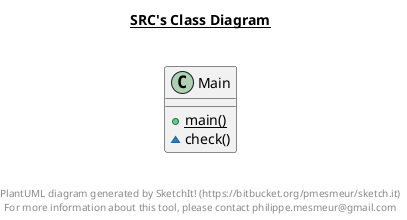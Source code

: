 @startuml

title __SRC's Class Diagram__\n


    class Main {
        {static} + main()
        ~ check()
    }

  



right footer


PlantUML diagram generated by SketchIt! (https://bitbucket.org/pmesmeur/sketch.it)
For more information about this tool, please contact philippe.mesmeur@gmail.com
endfooter

@enduml
